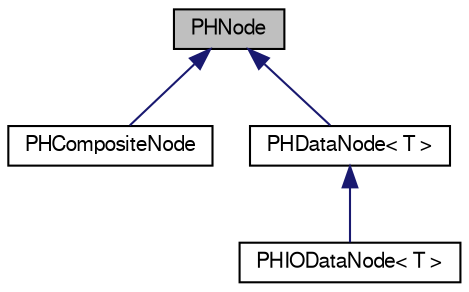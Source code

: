 digraph "PHNode"
{
  bgcolor="transparent";
  edge [fontname="FreeSans",fontsize="10",labelfontname="FreeSans",labelfontsize="10"];
  node [fontname="FreeSans",fontsize="10",shape=record];
  Node1 [label="PHNode",height=0.2,width=0.4,color="black", fillcolor="grey75", style="filled" fontcolor="black"];
  Node1 -> Node2 [dir="back",color="midnightblue",fontsize="10",style="solid",fontname="FreeSans"];
  Node2 [label="PHCompositeNode",height=0.2,width=0.4,color="black",URL="$d5/dca/classPHCompositeNode.html"];
  Node1 -> Node3 [dir="back",color="midnightblue",fontsize="10",style="solid",fontname="FreeSans"];
  Node3 [label="PHDataNode\< T \>",height=0.2,width=0.4,color="black",URL="$d1/d3e/classPHDataNode.html"];
  Node3 -> Node4 [dir="back",color="midnightblue",fontsize="10",style="solid",fontname="FreeSans"];
  Node4 [label="PHIODataNode\< T \>",height=0.2,width=0.4,color="black",URL="$d9/dde/classPHIODataNode.html"];
}
